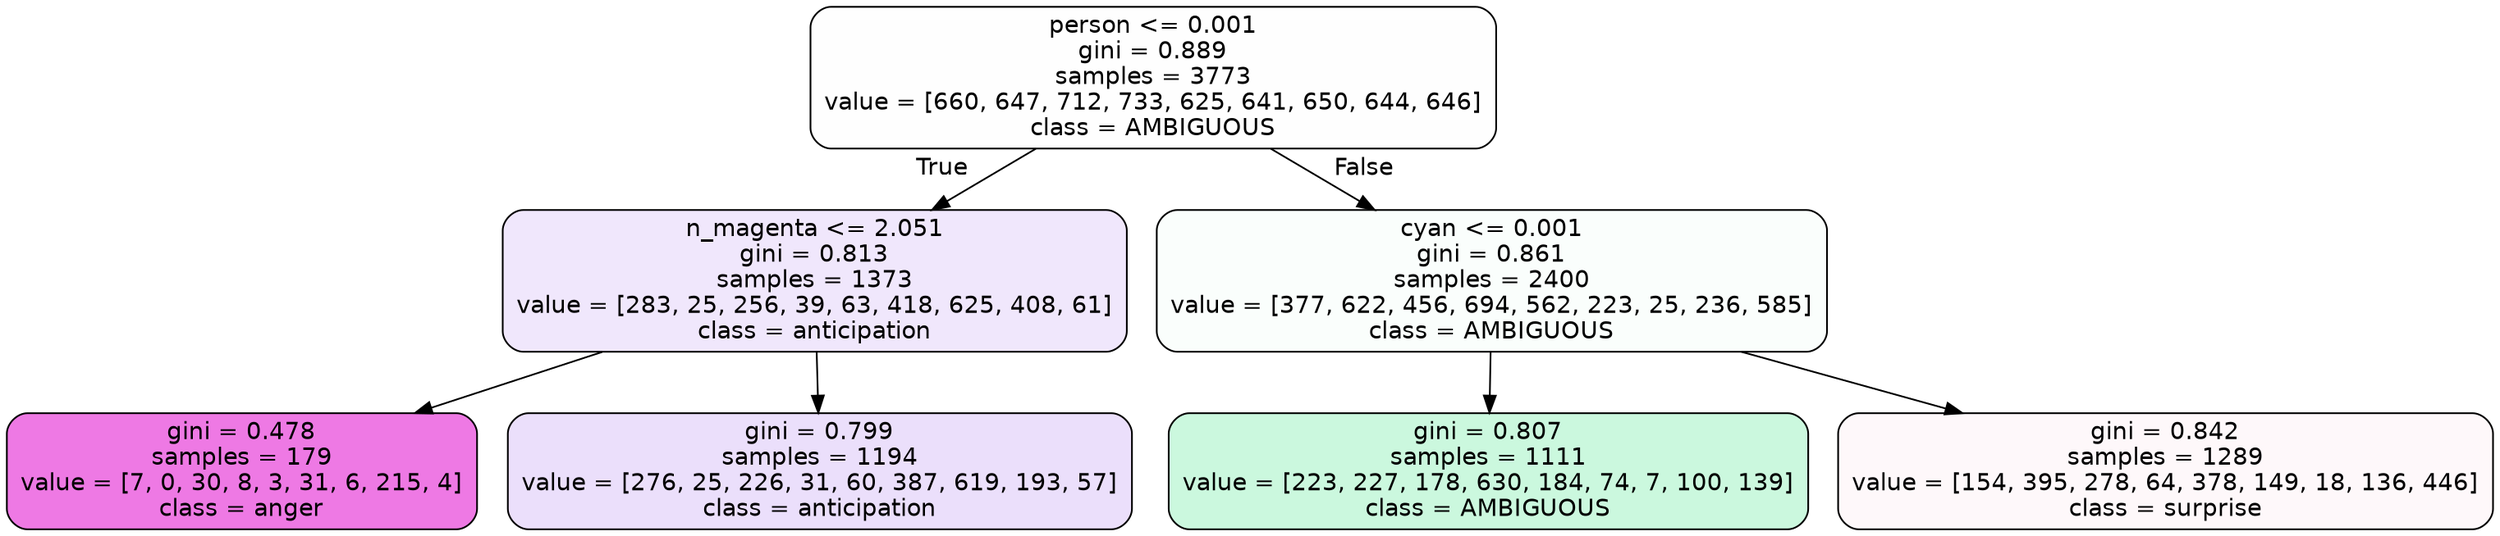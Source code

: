 digraph Tree {
node [shape=box, style="filled, rounded", color="black", fontname=helvetica] ;
edge [fontname=helvetica] ;
0 [label="person <= 0.001\ngini = 0.889\nsamples = 3773\nvalue = [660, 647, 712, 733, 625, 641, 650, 644, 646]\nclass = AMBIGUOUS", fillcolor="#39e58101"] ;
1 [label="n_magenta <= 2.051\ngini = 0.813\nsamples = 1373\nvalue = [283, 25, 256, 39, 63, 418, 625, 408, 61]\nclass = anticipation", fillcolor="#8139e51e"] ;
0 -> 1 [labeldistance=2.5, labelangle=45, headlabel="True"] ;
2 [label="gini = 0.478\nsamples = 179\nvalue = [7, 0, 30, 8, 3, 31, 6, 215, 4]\nclass = anger", fillcolor="#e539d7ac"] ;
1 -> 2 ;
3 [label="gini = 0.799\nsamples = 1194\nvalue = [276, 25, 226, 31, 60, 387, 619, 193, 57]\nclass = anticipation", fillcolor="#8139e528"] ;
1 -> 3 ;
4 [label="cyan <= 0.001\ngini = 0.861\nsamples = 2400\nvalue = [377, 622, 456, 694, 562, 223, 25, 236, 585]\nclass = AMBIGUOUS", fillcolor="#39e58106"] ;
0 -> 4 [labeldistance=2.5, labelangle=-45, headlabel="False"] ;
5 [label="gini = 0.807\nsamples = 1111\nvalue = [223, 227, 178, 630, 184, 74, 7, 100, 139]\nclass = AMBIGUOUS", fillcolor="#39e58143"] ;
4 -> 5 ;
6 [label="gini = 0.842\nsamples = 1289\nvalue = [154, 395, 278, 64, 378, 149, 18, 136, 446]\nclass = surprise", fillcolor="#e5396408"] ;
4 -> 6 ;
}